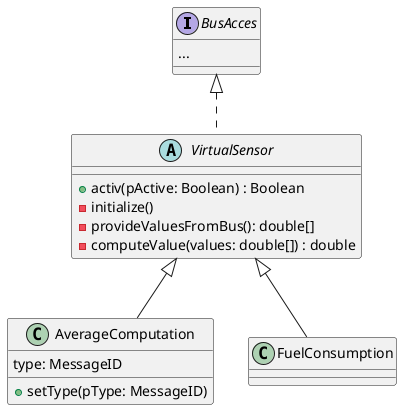 Component diagram 2

@startuml

interface BusAcces{
	...
}

abstract class VirtualSensor {
	+activ(pActive: Boolean) : Boolean
	-initialize()
	-provideValuesFromBus(): double[]
	-computeValue(values: double[]) : double
}

class AverageComputation {
	type: MessageID
	+setType(pType: MessageID)
}

VirtualSensor <|-- FuelConsumption
VirtualSensor <|-- AverageComputation


BusAcces <|.. VirtualSensor

@enduml

